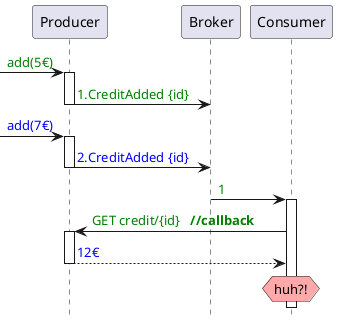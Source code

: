 @startuml
'title Consumer Callback Race
hide footbox

-> Producer++: <font color=green>add(5€)
Broker<-Producer--: <font color=green>1.CreditAdded {id}

->Producer++:<font color=blue>add(7€)
Broker<-Producer--: <font color=blue>2.CreditAdded {id}
Broker->Consumer++: <font color=green>1
Consumer->Producer++: <font color=green>GET credit/{id}   **//callback**
Consumer<--Producer--: <font color=blue>12€
hnote over Consumer #FFAAAA: huh?!

@enduml